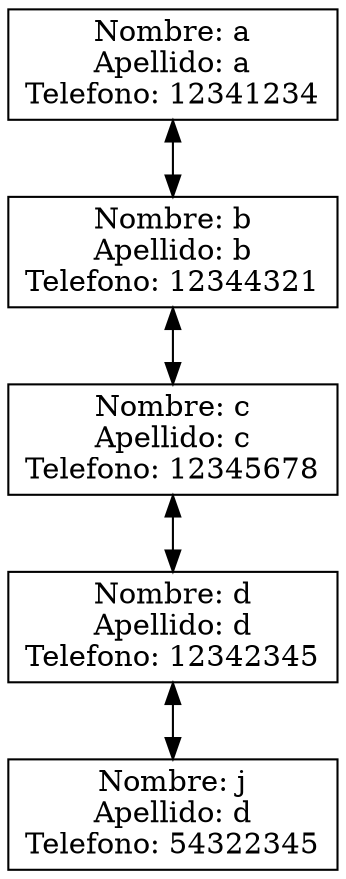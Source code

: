 digraph Agenda {
	node [shape=record]
	edge [dir=both]
	A1 [label="Nombre: a\nApellido: a\nTelefono: 12341234"]
	A2 [label="Nombre: b\nApellido: b\nTelefono: 12344321"]
	A1 -> A2
	A3 [label="Nombre: c\nApellido: c\nTelefono: 12345678"]
	A2 -> A3
	A4 [label="Nombre: d\nApellido: d\nTelefono: 12342345"]
	A3 -> A4
	A5 [label="Nombre: j\nApellido: d\nTelefono: 54322345"]
	A4 -> A5
}
